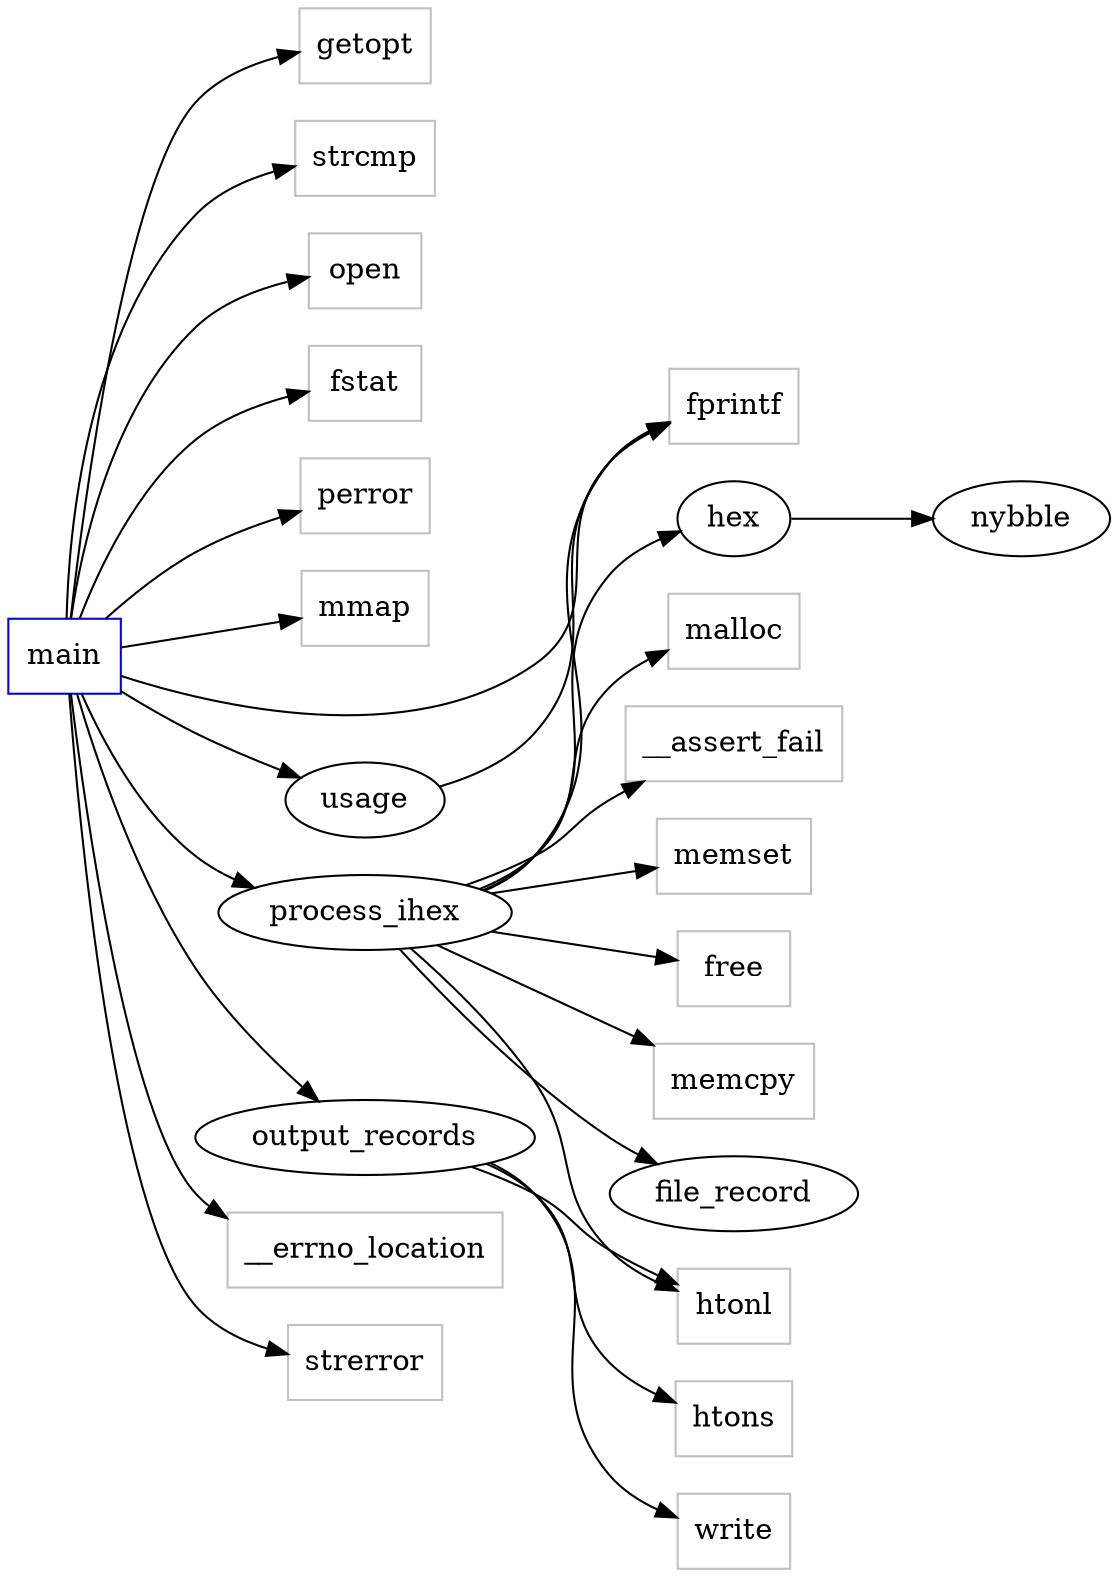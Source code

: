 digraph functioncalls {
rankdir=LR;

main [shape="box", color=blue];
hex -> nybble;
getopt [shape="box", color=grey];
main -> getopt;
strcmp [shape="box", color=grey];
main -> strcmp;
open [shape="box", color=grey];
main -> open;
fstat [shape="box", color=grey];
main -> fstat;
perror [shape="box", color=grey];
main -> perror;
mmap [shape="box", color=grey];
main -> mmap;
main -> process_ihex;
main -> output_records;
__errno_location [shape="box", color=grey];
main -> __errno_location;
strerror [shape="box", color=grey];
main -> strerror;
fprintf [shape="box", color=grey];
main -> fprintf;
main -> usage;
htonl [shape="box", color=grey];
output_records -> htonl;
htons [shape="box", color=grey];
output_records -> htons;
write [shape="box", color=grey];
output_records -> write;
process_ihex -> hex;
malloc [shape="box", color=grey];
process_ihex -> malloc;
__assert_fail [shape="box", color=grey];
process_ihex -> __assert_fail;
memset [shape="box", color=grey];
process_ihex -> memset;
fprintf [shape="box", color=grey];
process_ihex -> fprintf;
free [shape="box", color=grey];
process_ihex -> free;
memcpy [shape="box", color=grey];
process_ihex -> memcpy;
htonl [shape="box", color=grey];
process_ihex -> htonl;
process_ihex -> file_record;
fprintf [shape="box", color=grey];
usage -> fprintf;
}
